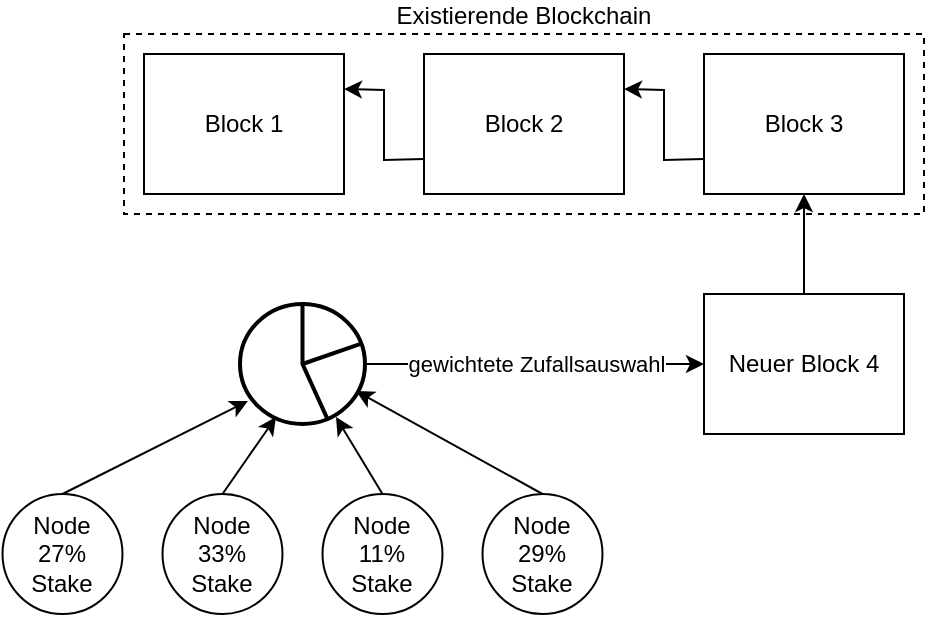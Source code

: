 <mxfile version="21.0.6" type="embed">
    <diagram id="3UPPZ9wP5-Y9CaHkFPqi" name="Page-1">
        <mxGraphModel dx="991" dy="765" grid="1" gridSize="10" guides="1" tooltips="1" connect="1" arrows="1" fold="1" page="1" pageScale="1" pageWidth="827" pageHeight="1169" math="0" shadow="0">
            <root>
                <mxCell id="0"/>
                <mxCell id="1" parent="0"/>
                <mxCell id="9" value="Existierende Blockchain" style="rounded=0;whiteSpace=wrap;html=1;fillColor=none;dashed=1;labelPosition=center;verticalLabelPosition=top;align=center;verticalAlign=bottom;" parent="1" vertex="1">
                    <mxGeometry x="140" y="210" width="400" height="90" as="geometry"/>
                </mxCell>
                <mxCell id="2" value="Block 1" style="rounded=0;whiteSpace=wrap;html=1;" parent="1" vertex="1">
                    <mxGeometry x="150" y="220" width="100" height="70" as="geometry"/>
                </mxCell>
                <mxCell id="26" style="edgeStyle=none;shape=connector;rounded=0;html=1;exitX=0;exitY=0.75;exitDx=0;exitDy=0;entryX=1;entryY=0.25;entryDx=0;entryDy=0;labelBackgroundColor=default;strokeColor=default;fontFamily=Helvetica;fontSize=11;fontColor=default;endArrow=classic;" edge="1" parent="1" source="3" target="2">
                    <mxGeometry relative="1" as="geometry">
                        <Array as="points">
                            <mxPoint x="270" y="273"/>
                            <mxPoint x="270" y="238"/>
                        </Array>
                    </mxGeometry>
                </mxCell>
                <mxCell id="3" value="Block 2" style="rounded=0;whiteSpace=wrap;html=1;" parent="1" vertex="1">
                    <mxGeometry x="290" y="220" width="100" height="70" as="geometry"/>
                </mxCell>
                <mxCell id="25" style="edgeStyle=none;shape=connector;rounded=0;html=1;exitX=0;exitY=0.75;exitDx=0;exitDy=0;entryX=1;entryY=0.25;entryDx=0;entryDy=0;labelBackgroundColor=default;strokeColor=default;fontFamily=Helvetica;fontSize=11;fontColor=default;endArrow=classic;" edge="1" parent="1" source="4" target="3">
                    <mxGeometry relative="1" as="geometry">
                        <Array as="points">
                            <mxPoint x="410" y="273"/>
                            <mxPoint x="410" y="238"/>
                        </Array>
                    </mxGeometry>
                </mxCell>
                <mxCell id="4" value="Block 3" style="rounded=0;whiteSpace=wrap;html=1;" parent="1" vertex="1">
                    <mxGeometry x="430" y="220" width="100" height="70" as="geometry"/>
                </mxCell>
                <mxCell id="8" style="edgeStyle=none;html=1;exitX=0.5;exitY=0;exitDx=0;exitDy=0;" parent="1" source="7" target="4" edge="1">
                    <mxGeometry relative="1" as="geometry"/>
                </mxCell>
                <mxCell id="7" value="Neuer Block 4" style="rounded=0;whiteSpace=wrap;html=1;" parent="1" vertex="1">
                    <mxGeometry x="430" y="340" width="100" height="70" as="geometry"/>
                </mxCell>
                <mxCell id="22" style="edgeStyle=none;html=1;entryX=0;entryY=0.5;entryDx=0;entryDy=0;" parent="1" source="10" target="7" edge="1">
                    <mxGeometry relative="1" as="geometry">
                        <mxPoint x="385" y="375" as="targetPoint"/>
                    </mxGeometry>
                </mxCell>
                <mxCell id="23" value="gewichtete Zufallsauswahl" style="edgeLabel;html=1;align=center;verticalAlign=middle;resizable=0;points=[];" parent="22" vertex="1" connectable="0">
                    <mxGeometry relative="1" as="geometry">
                        <mxPoint as="offset"/>
                    </mxGeometry>
                </mxCell>
                <mxCell id="10" value="" style="html=1;verticalLabelPosition=bottom;align=center;labelBackgroundColor=#ffffff;verticalAlign=top;strokeWidth=2;shadow=0;dashed=0;shape=mxgraph.ios7.icons.pie_chart;fillColor=none;" parent="1" vertex="1">
                    <mxGeometry x="198" y="345" width="62.5" height="60" as="geometry"/>
                </mxCell>
                <mxCell id="15" style="edgeStyle=none;html=1;exitX=0.5;exitY=0;exitDx=0;exitDy=0;entryX=0.064;entryY=0.808;entryDx=0;entryDy=0;entryPerimeter=0;" parent="1" source="11" target="10" edge="1">
                    <mxGeometry relative="1" as="geometry"/>
                </mxCell>
                <mxCell id="11" value="Node&lt;br&gt;27% Stake" style="ellipse;whiteSpace=wrap;html=1;aspect=fixed;" parent="1" vertex="1">
                    <mxGeometry x="79.25" y="440" width="60" height="60" as="geometry"/>
                </mxCell>
                <mxCell id="16" style="edgeStyle=none;html=1;exitX=0.5;exitY=0;exitDx=0;exitDy=0;entryX=0.288;entryY=0.942;entryDx=0;entryDy=0;entryPerimeter=0;" parent="1" source="12" target="10" edge="1">
                    <mxGeometry relative="1" as="geometry"/>
                </mxCell>
                <mxCell id="12" value="Node&lt;br&gt;33% Stake" style="ellipse;whiteSpace=wrap;html=1;aspect=fixed;" parent="1" vertex="1">
                    <mxGeometry x="159.25" y="440" width="60" height="60" as="geometry"/>
                </mxCell>
                <mxCell id="20" style="edgeStyle=none;html=1;exitX=0.5;exitY=0;exitDx=0;exitDy=0;entryX=0.768;entryY=0.942;entryDx=0;entryDy=0;entryPerimeter=0;" parent="1" source="13" target="10" edge="1">
                    <mxGeometry relative="1" as="geometry"/>
                </mxCell>
                <mxCell id="13" value="Node&lt;br&gt;11%&lt;br&gt;Stake" style="ellipse;whiteSpace=wrap;html=1;aspect=fixed;" parent="1" vertex="1">
                    <mxGeometry x="239.25" y="440" width="60" height="60" as="geometry"/>
                </mxCell>
                <mxCell id="21" style="edgeStyle=none;html=1;exitX=0.5;exitY=0;exitDx=0;exitDy=0;entryX=0.928;entryY=0.725;entryDx=0;entryDy=0;entryPerimeter=0;" parent="1" source="14" target="10" edge="1">
                    <mxGeometry relative="1" as="geometry"/>
                </mxCell>
                <mxCell id="14" value="Node&lt;br&gt;29%&lt;br&gt;Stake" style="ellipse;whiteSpace=wrap;html=1;aspect=fixed;" parent="1" vertex="1">
                    <mxGeometry x="319.25" y="440" width="60" height="60" as="geometry"/>
                </mxCell>
            </root>
        </mxGraphModel>
    </diagram>
</mxfile>
